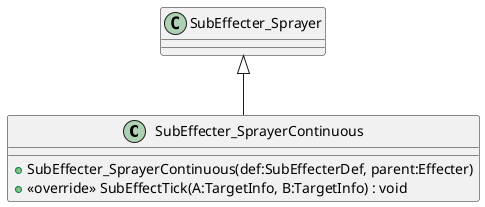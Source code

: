 @startuml
class SubEffecter_SprayerContinuous {
    + SubEffecter_SprayerContinuous(def:SubEffecterDef, parent:Effecter)
    + <<override>> SubEffectTick(A:TargetInfo, B:TargetInfo) : void
}
SubEffecter_Sprayer <|-- SubEffecter_SprayerContinuous
@enduml

